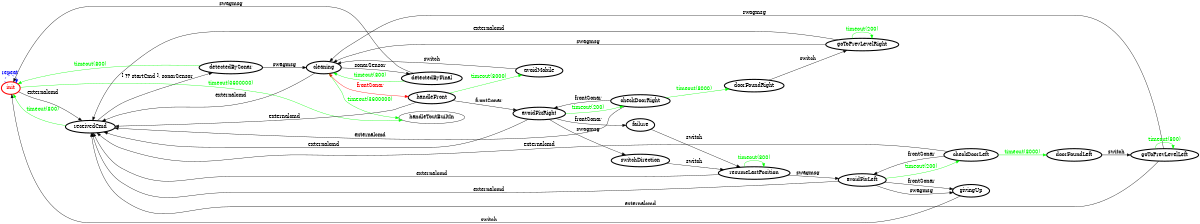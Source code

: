 /*
*
* A GraphViz DOT FSM description 
* Please use a GraphViz visualizer (like http://www.webgraphviz.com)
*  
*/

digraph finite_state_machine {
	rankdir=LR
	size="8,5"
	
	init [ color = red ][ fontcolor = red ][ penwidth = 3 ]
	cleaning [ color = black ][ fontcolor = black ][ penwidth = 3 ]
	goToPrevLevelRight [ color = black ][ fontcolor = black ][ penwidth = 3 ]
	doorFoundLeft [ color = black ][ fontcolor = black ][ penwidth = 3 ]
	handleFront [ color = black ][ fontcolor = black ][ penwidth = 3 ]
	detectedByFinal [ color = black ][ fontcolor = black ][ penwidth = 3 ]
	doorFoundRight [ color = black ][ fontcolor = black ][ penwidth = 3 ]
	goToPrevLevelLeft [ color = black ][ fontcolor = black ][ penwidth = 3 ]
	switchDirection [ color = black ][ fontcolor = black ][ penwidth = 3 ]
	failure [ color = black ][ fontcolor = black ][ penwidth = 3 ]
	resumeLastPosition [ color = black ][ fontcolor = black ][ penwidth = 3 ]
	checkDoorLeft [ color = black ][ fontcolor = black ][ penwidth = 3 ]
	givingUp [ color = black ][ fontcolor = black ][ penwidth = 3 ]
	avoidFixRight [ color = black ][ fontcolor = black ][ penwidth = 3 ]
	checkDoorRight [ color = black ][ fontcolor = black ][ penwidth = 3 ]
	detectedBySonar [ color = black ][ fontcolor = black ][ penwidth = 3 ]
	avoidFixLeft [ color = black ][ fontcolor = black ][ penwidth = 3 ]
	receivedCmd [ color = black ][ fontcolor = black ][ penwidth = 3 ]
	avoidMobile [ color = black ][ fontcolor = black ][ penwidth = 3 ]
	
	init -> handleToutBuiltIn [ label = "timeout(3600000)" ][ color = green ][ fontcolor = green ]
	handleFront -> avoidFixRight [ label = "frontSonar" ][ color = black ][ fontcolor = black ]
	avoidFixRight -> receivedCmd [ label = "externalcmd" ][ color = black ][ fontcolor = black ]
	cleaning -> handleToutBuiltIn [ label = "timeout(3600000)" ][ color = green ][ fontcolor = green ]
	goToPrevLevelRight -> receivedCmd [ label = "externalcmd" ][ color = black ][ fontcolor = black ]
	detectedBySonar -> init [ label = "timeout(800)" ][ color = green ][ fontcolor = green ]
	avoidMobile -> cleaning [ label = "switch" ][ color = black ][ fontcolor = black ]
	avoidFixRight -> failure [ label = "frontSonar" ][ color = black ][ fontcolor = black ]
	checkDoorRight -> receivedCmd [ label = "externalcmd" ][ color = black ][ fontcolor = black ]
	goToPrevLevelLeft -> cleaning [ label = "swagmsg" ][ color = black ][ fontcolor = black ]
	detectedBySonar -> cleaning [ label = "swagmsg" ][ color = black ][ fontcolor = black ]
	doorFoundLeft -> goToPrevLevelLeft [ label = "switch" ][ color = black ][ fontcolor = black ]
	receivedCmd -> init [ label = "timeout(800)" ][ color = green ][ fontcolor = green ]
	goToPrevLevelLeft -> receivedCmd [ label = "externalcmd" ][ color = black ][ fontcolor = black ]
	checkDoorRight -> doorFoundRight [ label = "timeout(8000)" ][ color = green ][ fontcolor = green ]
	avoidFixLeft -> receivedCmd [ label = "externalcmd" ][ color = black ][ fontcolor = black ]
	failure -> resumeLastPosition [ label = "switch" ][ color = black ][ fontcolor = black ]
	cleaning -> detectedByFinal [ label = "sonarSensor" ][ color = black ][ fontcolor = black ]
	goToPrevLevelLeft -> goToPrevLevelLeft [ label = "timeout(800)" ][ color = green ][ fontcolor = green ]
	resumeLastPosition -> resumeLastPosition [ label = "timeout(800)" ][ color = green ][ fontcolor = green ]
	checkDoorLeft -> avoidFixLeft [ label = "frontSonar" ][ color = black ][ fontcolor = black ]
	detectedByFinal -> init [ label = "swagmsg" ][ color = black ][ fontcolor = black ]
	goToPrevLevelRight -> cleaning [ label = "swagmsg" ][ color = black ][ fontcolor = black ]
	switchDirection -> resumeLastPosition [ label = "switch" ][ color = black ][ fontcolor = black ]
	resumeLastPosition -> avoidFixLeft [ label = "swagmsg" ][ color = black ][ fontcolor = black ]
	goToPrevLevelRight -> goToPrevLevelRight [ label = "timeout(200)" ][ color = green ][ fontcolor = green ]
	resumeLastPosition -> receivedCmd [ label = "externalcmd" ][ color = black ][ fontcolor = black ]
	receivedCmd -> detectedBySonar [ label = "[ ?? startCmd ], sonarSensor" ][ color = black ][ fontcolor = black ]
	doorFoundRight -> goToPrevLevelRight [ label = "switch" ][ color = black ][ fontcolor = black ]
	checkDoorLeft -> receivedCmd [ label = "externalcmd" ][ color = black ][ fontcolor = black ]
	handleFront -> receivedCmd [ label = "externalcmd" ][ color = black ][ fontcolor = black ]
	avoidFixLeft -> givingUp [ label = "frontSonar" ][ color = black ][ fontcolor = black ]
	avoidFixLeft -> checkDoorLeft [ label = "timeout(200)" ][ color = green ][ fontcolor = green ]
	cleaning -> handleFront [ label = "frontSonar" ][ color = red ][ fontcolor = red ][ dir = both ]
	avoidFixLeft -> givingUp [ label = "swagmsg" ][ color = black ][ fontcolor = black ]
	checkDoorLeft -> doorFoundLeft [ label = "timeout(8000)" ][ color = green ][ fontcolor = green ]
	init -> init [ label = "repeat "][ style = dashed ][ color = blue ][ fontcolor = blue ]
	checkDoorRight -> avoidFixRight [ label = "frontSonar" ][ color = black ][ fontcolor = black ]
	givingUp -> init [ label = "switch" ][ color = black ][ fontcolor = black ]
	avoidFixRight -> switchDirection [ label = "swagmsg" ][ color = black ][ fontcolor = black ]
	cleaning -> receivedCmd [ label = "externalcmd" ][ color = black ][ fontcolor = black ]
	detectedByFinal -> cleaning [ label = "timeout(800)" ][ color = green ][ fontcolor = green ]
	init -> receivedCmd [ label = "externalcmd" ][ color = black ][ fontcolor = black ]
	avoidFixRight -> checkDoorRight [ label = "timeout(200)" ][ color = green ][ fontcolor = green ]
	handleFront -> avoidMobile [ label = "timeout(8000)" ][ color = green ][ fontcolor = green ]
}
